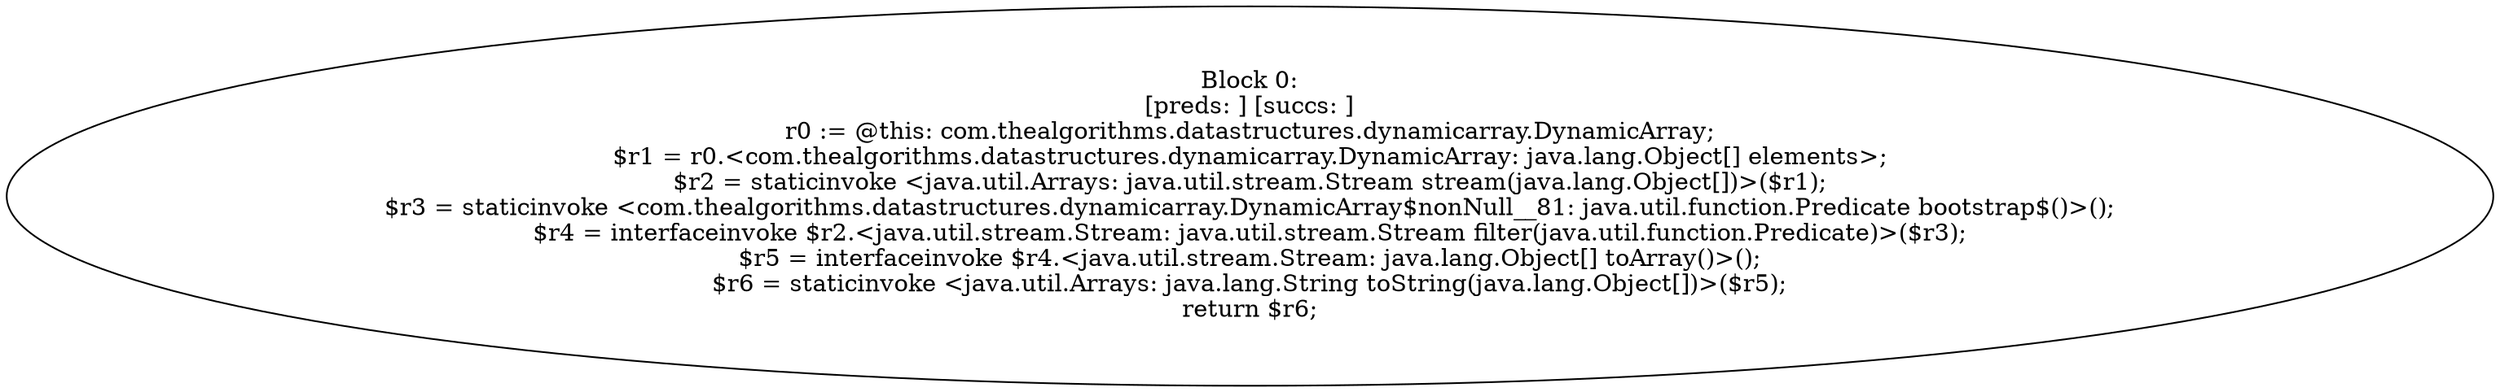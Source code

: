 digraph "unitGraph" {
    "Block 0:
[preds: ] [succs: ]
r0 := @this: com.thealgorithms.datastructures.dynamicarray.DynamicArray;
$r1 = r0.<com.thealgorithms.datastructures.dynamicarray.DynamicArray: java.lang.Object[] elements>;
$r2 = staticinvoke <java.util.Arrays: java.util.stream.Stream stream(java.lang.Object[])>($r1);
$r3 = staticinvoke <com.thealgorithms.datastructures.dynamicarray.DynamicArray$nonNull__81: java.util.function.Predicate bootstrap$()>();
$r4 = interfaceinvoke $r2.<java.util.stream.Stream: java.util.stream.Stream filter(java.util.function.Predicate)>($r3);
$r5 = interfaceinvoke $r4.<java.util.stream.Stream: java.lang.Object[] toArray()>();
$r6 = staticinvoke <java.util.Arrays: java.lang.String toString(java.lang.Object[])>($r5);
return $r6;
"
}
